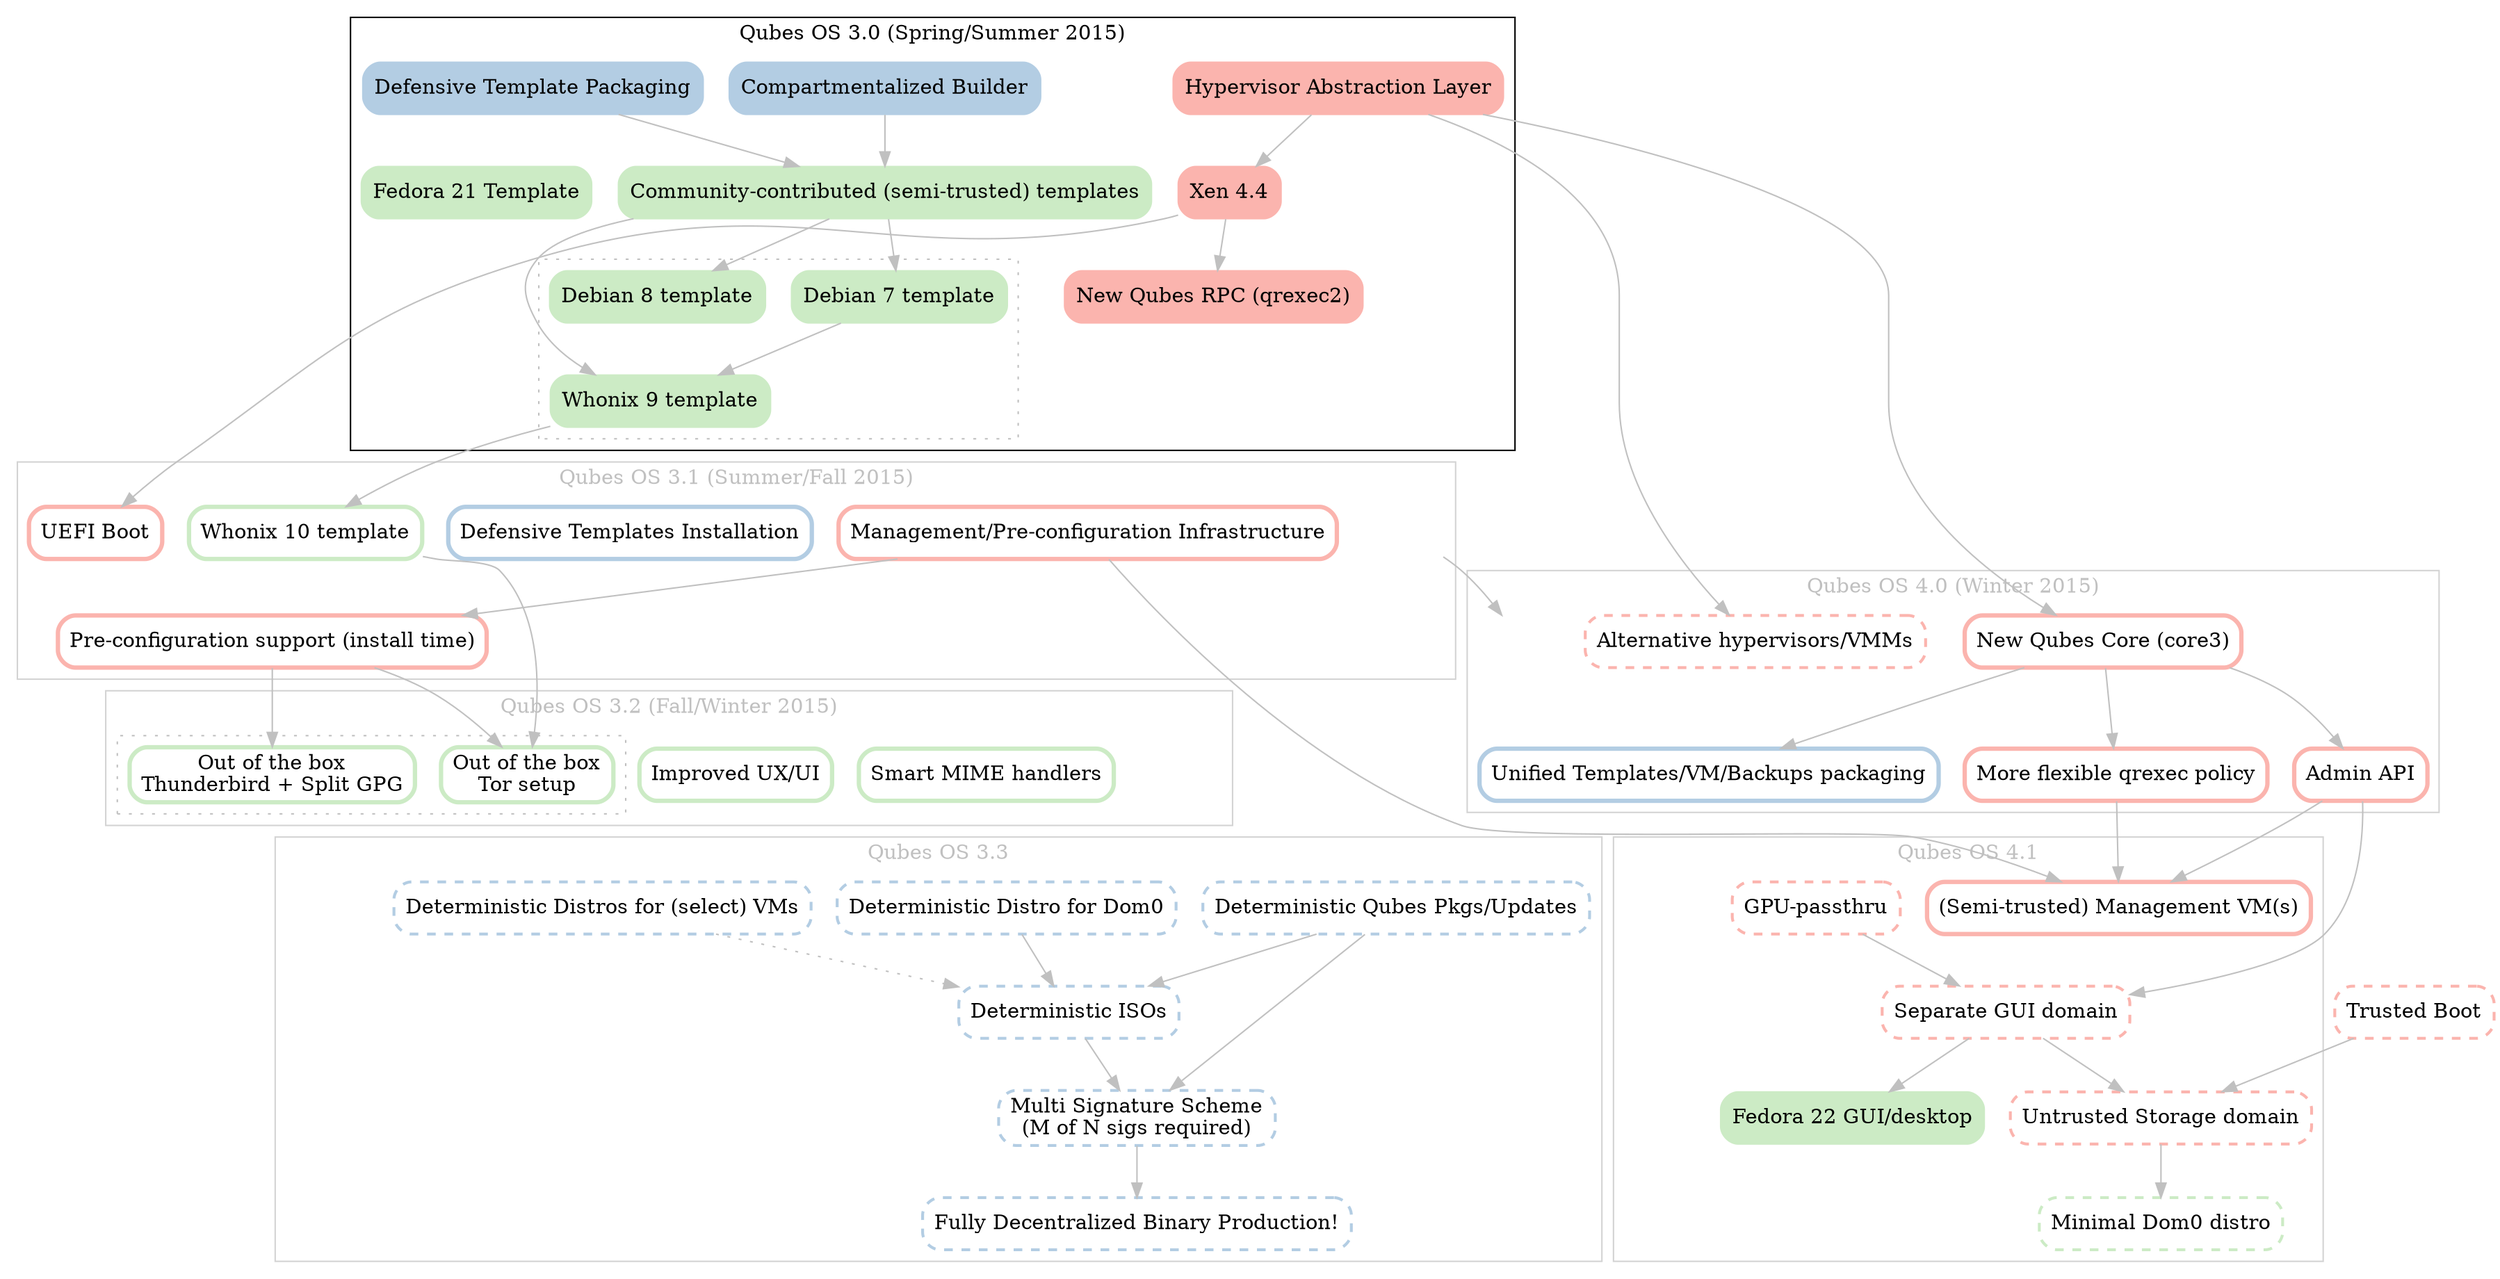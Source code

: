 digraph {

    // Features and their deps
    // ------------------------

    node [shape=box, style="filled,rounded", colorscheme=pastel19];
    edge [color=gray];

    // Core architecture features

    { node [fillcolor=1, color=1];

        core_HAL [label="Hypervisor Abstraction Layer"];

        hvisor_Xen44 [label="Xen 4.4"];
        core_HAL -> hvisor_Xen44;

        core_qrexec2 [label="New Qubes RPC (qrexec2)"];
        hvisor_Xen44 -> core_qrexec2;

        // Not-yet-implemented features follow...
        // ------------------------------------------
        node [style="bold,rounded", penwidth=3];

        core_coreng [label="New Qubes Core (core3)"];
        core_HAL -> core_coreng;

        core_AdminAPI [label="Admin API"];
        core_coreng -> core_AdminAPI;

        core_qrexec_policyng [label="More flexible qrexec policy"];
        core_coreng -> core_qrexec_policyng;

        core_mgmt [label="Management/Pre-configuration Infrastructure"];

        preconf_install [label="Pre-configuration support (install time)"];
        core_mgmt -> preconf_install;

        core_mgmt_vm [label="(Semi-trusted) Management VM(s)"];
        core_AdminAPI -> core_mgmt_vm;
        core_qrexec_policyng -> core_mgmt_vm;
        core_mgmt -> core_mgmt_vm;

        core_UEFI_boot [label="UEFI Boot"];
        hvisor_Xen44 -> core_UEFI_boot;

        // Not-yet-fully-decided features follow...
        // ------------------------------------------
        node [style="dashed,rounded", penwidth=2];

        core_GPUpassthru [label="GPU-passthru"];

        core_GUIdom [label="Separate GUI domain"];
        core_AdminAPI -> core_GUIdom; 
        core_GPUpassthru -> core_GUIdom;
        hw_TrustedBoot [label="Trusted Boot"];
        core_StorageDom [label="Untrusted Storage domain"];
        core_GUIdom -> core_StorageDom;
        hw_TrustedBoot -> core_StorageDom;

        hvisor_other [label="Alternative hypervisors/VMMs"];
        core_HAL -> hvisor_other;

    }

    // Builder, testing, infrastructure, and distribution process

    { node [fillcolor=2, color=2];

        builder_compartmentalization [label="Compartmentalized Builder"];    

        builder_defensive_template_packaging 
            [label="Defensive Template Packaging"];

        // Not-yet-implemented features follow...
        // ------------------------------------------
        node [style="bold,rounded", penwidth=3];

        builder_defensive_template_installation
            [label="Defensive Templates Installation"];

        core_unified_vm_packaging [label="Unified Templates/VM/Backups packaging"];
        core_coreng -> core_unified_vm_packaging;

        // Not-yet-fully-decided features follow...
        // ------------------------------------------
        node [style="dashed,rounded", penwidth=2];

        builder_deterministic_pkgs [label="Deterministic Qubes Pkgs/Updates"];

        builder_deterministic_dom0_distro [label="Deterministic Distro for Dom0"];

        builder_deterministic_vm_distros [
            label="Deterministic Distros for (select) VMs"];

        builder_deterministic_iso [label="Deterministic ISOs"];
        builder_deterministic_dom0_distro -> builder_deterministic_iso;
        builder_deterministic_vm_distros -> builder_deterministic_iso [style=dotted];
        builder_deterministic_pkgs -> builder_deterministic_iso;

        builder_multisign [
            label="Multi Signature Scheme\n(M of N sigs required)"];
        builder_deterministic_pkgs -> builder_multisign;
        builder_deterministic_iso -> builder_multisign;

        builder_decentralized [label="Fully Decentralized Binary Production!"];
        builder_multisign -> builder_decentralized;

        //builder_testing;
        //builder_CI;

    }


    // Distros, installation, pre-configuration, additional features

    { node [fillcolor=3, color=3];

        template_fc21 [label="Fedora 21 Template"];
        gui_fc22 [label="Fedora 22 GUI/desktop"];
        core_GUIdom -> gui_fc22;

        template_community [label="Community-contributed (semi-trusted) templates"];
        builder_compartmentalization -> template_community;
        builder_defensive_template_packaging -> template_community;

        template_debian_7 [label="Debian 7 template"];
        template_debian_8 [label="Debian 8 template"];
        template_whonix_9 [label="Whonix 9 template"];
        template_debian_7 -> template_whonix_9;

        // Not-yet-implemented features follow...
        node [style="bold,rounded", penwidth=3];

        template_whonix_10 [label="Whonix 10 template"];
        template_whonix_9 -> template_whonix_10;

        template_community -> {
            template_debian_7,
            template_debian_8,
            template_whonix_9
        }

        preconf_tor [label="Out of the box\nTor setup"];
        preconf_install -> preconf_tor;
        template_whonix_10 -> preconf_tor;

        preconf_email_gpg [label="Out of the box\nThunderbird + Split GPG"];
        preconf_install -> preconf_email_gpg;

        ux_magic_mime [label="Smart MIME handlers"];
        ux_gui_improvements [label="Improved UX/UI"];

        // Not-yet-fully-decided features follow...
        // ------------------------------------------
        node [style="dashed,rounded", penwidth=2];
        dom0_minimal_distro [label="Minimal Dom0 distro"];
        core_StorageDom -> dom0_minimal_distro;


    }

    // Releases definitions
    // ------------------------------

    compound=true;
    fontcolor=gray;
    color=lightgray;

    subgraph cluster_r3_0 {
        label="Qubes OS 3.0 (Spring/Summer 2015)";
        color=black;
        fontcolor=black;
        _r3_0 [style=invisible];

        core_HAL;
        hvisor_Xen44;
        core_qrexec2;
        builder_compartmentalization; 
        builder_defensive_template_packaging;
        template_fc21;
        subgraph cluster_r3_0_community_templates {
            label="";
            style=dotted;
            color=gray;
            template_community;
            template_debian_7;
            template_debian_8;
            template_whonix_9;
        }
        { rank=same; template_fc21; template_community; }
    }

    subgraph cluster_r3_1 {
        label="Qubes OS 3.1 (Summer/Fall 2015)";
        _r3_1 [style=invisible];

        core_mgmt;
        preconf_install;
        builder_defensive_template_installation;

        template_whonix_10;
        core_UEFI_boot;
    }

    subgraph cluster_r3_2 {
        label="Qubes OS 3.2 (Fall/Winter 2015)";
        _r3_2 [style=invisible];

        subgraph cluster_r3_2_preconf_profiles {
            label="";
            style=dotted;
            color=gray;
            preconf_tor;
            preconf_email_gpg;
        }

        ux_magic_mime;
        ux_gui_improvements;
    }

    subgraph cluster_r3_3 {
        label="Qubes OS 3.3";
        _r3_3 [style=invisible];
 
        builder_deterministic_pkgs;
        builder_deterministic_dom0_distro;
        builder_deterministic_vm_distros;
        builder_deterministic_iso;
        builder_multisign;
        builder_decentralized;
    }

   subgraph cluster_r4_0 {
        label="Qubes OS 4.0 (Winter 2015)";
        _r4_0 [style=invisible];
 
        core_coreng;
        hvisor_other;
        core_qrexec_policyng;
        core_AdminAPI;
        core_unified_vm_packaging;
   }

   subgraph cluster_r4_1 {
        label="Qubes OS 4.1";
        _r4_1 [style=invisible];
 
        core_GPUpassthru;
        core_GUIdom;
        gui_fc22;
        core_mgmt_vm;
        core_StorageDom;
        dom0_minimal_distro;
   }

  // Release dependencies...
  // ------------------------------

  _r3_0 -> _r3_1 [style=invis];
  _r3_1 -> _r3_2 [style=invis];
  _r3_2 -> _r3_3 [style=invis];

  _r3_1 -> _r4_0 ;
  _r4_0 -> _r4_1 [style=invis];


}

# vim: nospell
